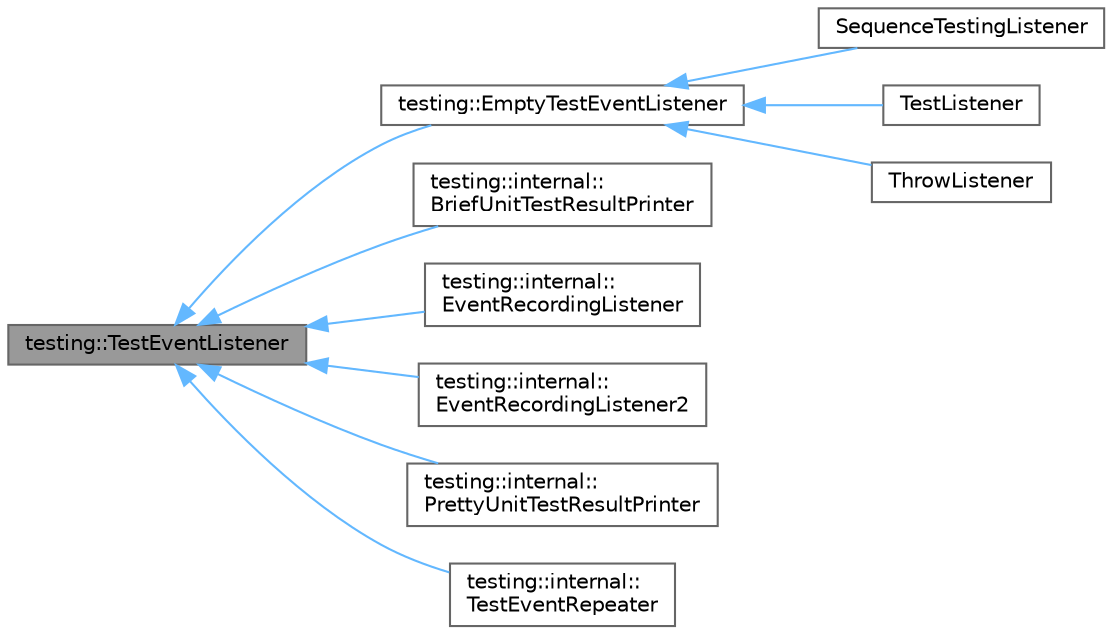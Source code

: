 digraph "testing::TestEventListener"
{
 // LATEX_PDF_SIZE
  bgcolor="transparent";
  edge [fontname=Helvetica,fontsize=10,labelfontname=Helvetica,labelfontsize=10];
  node [fontname=Helvetica,fontsize=10,shape=box,height=0.2,width=0.4];
  rankdir="LR";
  Node1 [id="Node000001",label="testing::TestEventListener",height=0.2,width=0.4,color="gray40", fillcolor="grey60", style="filled", fontcolor="black",tooltip=" "];
  Node1 -> Node2 [id="edge1_Node000001_Node000002",dir="back",color="steelblue1",style="solid",tooltip=" "];
  Node2 [id="Node000002",label="testing::EmptyTestEventListener",height=0.2,width=0.4,color="gray40", fillcolor="white", style="filled",URL="$classtesting_1_1EmptyTestEventListener.html",tooltip=" "];
  Node2 -> Node3 [id="edge2_Node000002_Node000003",dir="back",color="steelblue1",style="solid",tooltip=" "];
  Node3 [id="Node000003",label="SequenceTestingListener",height=0.2,width=0.4,color="gray40", fillcolor="white", style="filled",URL="$classSequenceTestingListener.html",tooltip=" "];
  Node2 -> Node4 [id="edge3_Node000002_Node000004",dir="back",color="steelblue1",style="solid",tooltip=" "];
  Node4 [id="Node000004",label="TestListener",height=0.2,width=0.4,color="gray40", fillcolor="white", style="filled",URL="$classTestListener.html",tooltip=" "];
  Node2 -> Node5 [id="edge4_Node000002_Node000005",dir="back",color="steelblue1",style="solid",tooltip=" "];
  Node5 [id="Node000005",label="ThrowListener",height=0.2,width=0.4,color="gray40", fillcolor="white", style="filled",URL="$classThrowListener.html",tooltip=" "];
  Node1 -> Node6 [id="edge5_Node000001_Node000006",dir="back",color="steelblue1",style="solid",tooltip=" "];
  Node6 [id="Node000006",label="testing::internal::\lBriefUnitTestResultPrinter",height=0.2,width=0.4,color="gray40", fillcolor="white", style="filled",URL="$classtesting_1_1internal_1_1BriefUnitTestResultPrinter.html",tooltip=" "];
  Node1 -> Node7 [id="edge6_Node000001_Node000007",dir="back",color="steelblue1",style="solid",tooltip=" "];
  Node7 [id="Node000007",label="testing::internal::\lEventRecordingListener",height=0.2,width=0.4,color="gray40", fillcolor="white", style="filled",URL="$classtesting_1_1internal_1_1EventRecordingListener.html",tooltip=" "];
  Node1 -> Node8 [id="edge7_Node000001_Node000008",dir="back",color="steelblue1",style="solid",tooltip=" "];
  Node8 [id="Node000008",label="testing::internal::\lEventRecordingListener2",height=0.2,width=0.4,color="gray40", fillcolor="white", style="filled",URL="$classtesting_1_1internal_1_1EventRecordingListener2.html",tooltip=" "];
  Node1 -> Node9 [id="edge8_Node000001_Node000009",dir="back",color="steelblue1",style="solid",tooltip=" "];
  Node9 [id="Node000009",label="testing::internal::\lPrettyUnitTestResultPrinter",height=0.2,width=0.4,color="gray40", fillcolor="white", style="filled",URL="$classtesting_1_1internal_1_1PrettyUnitTestResultPrinter.html",tooltip=" "];
  Node1 -> Node10 [id="edge9_Node000001_Node000010",dir="back",color="steelblue1",style="solid",tooltip=" "];
  Node10 [id="Node000010",label="testing::internal::\lTestEventRepeater",height=0.2,width=0.4,color="gray40", fillcolor="white", style="filled",URL="$classtesting_1_1internal_1_1TestEventRepeater.html",tooltip=" "];
}
